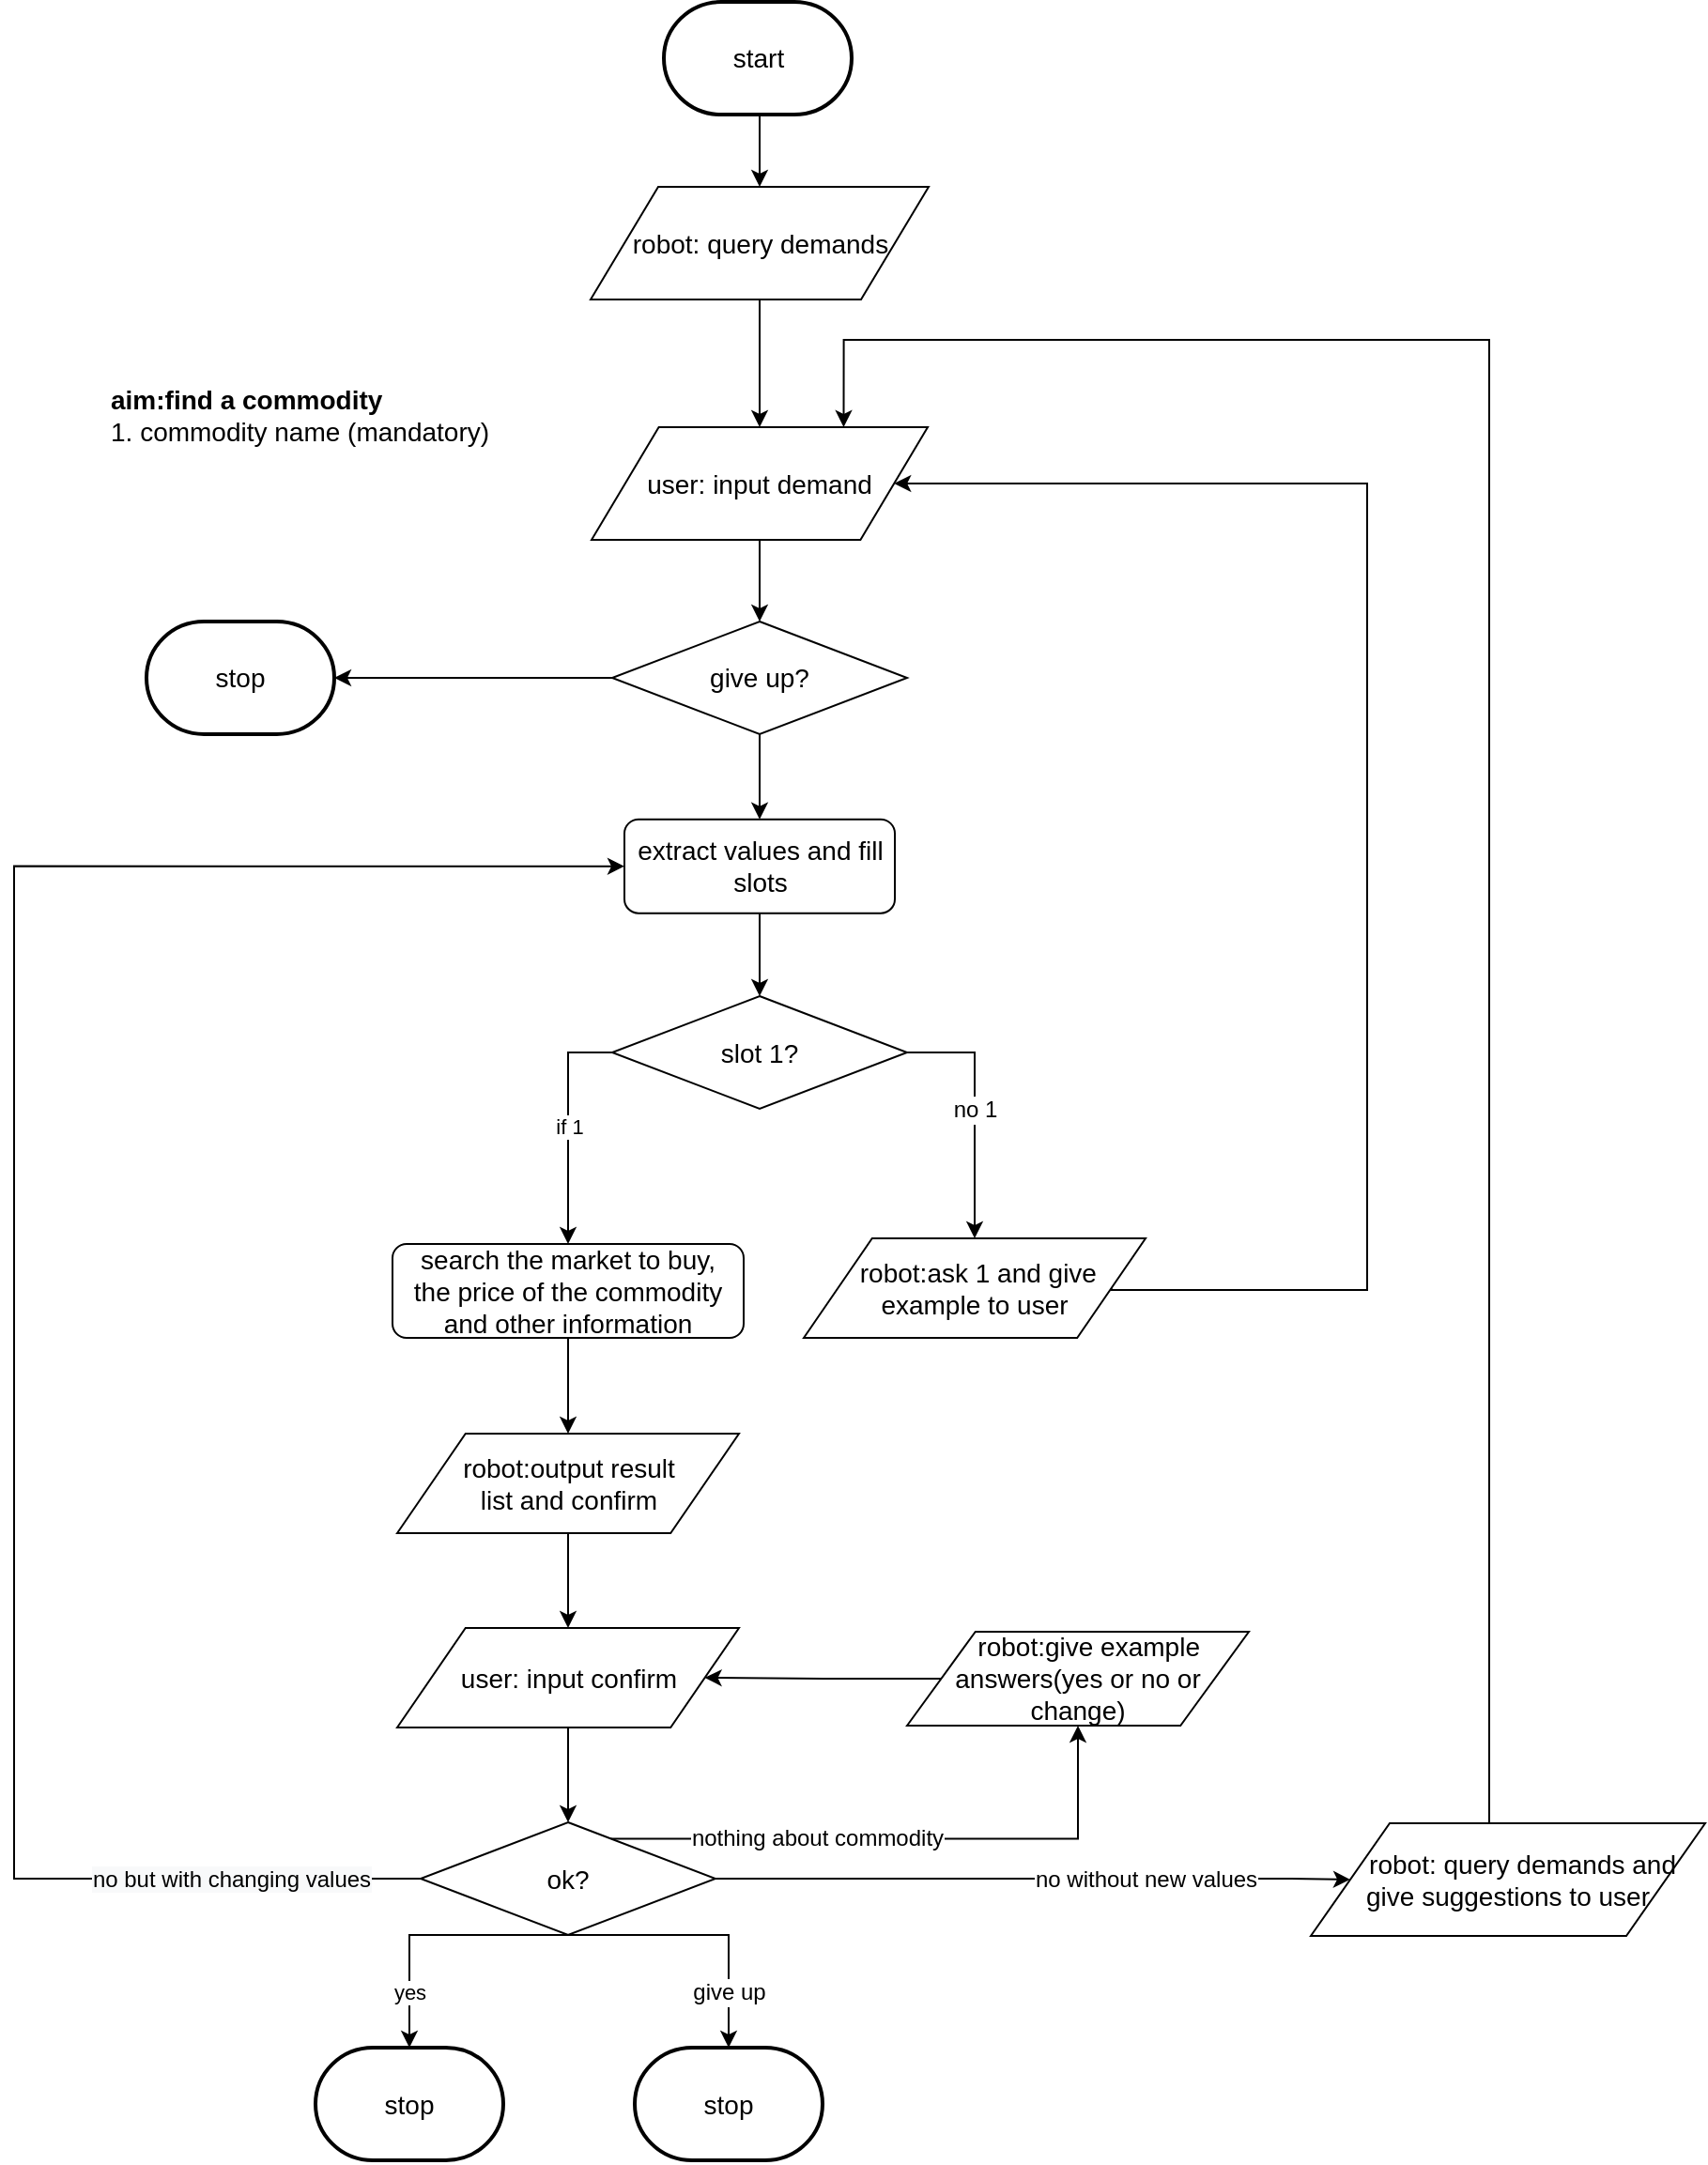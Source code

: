 <mxfile version="12.0.0" type="github" pages="1"><diagram id="qM217Te90TatpBVcW5O8" name="Page-1"><mxGraphModel dx="768" dy="2115" grid="1" gridSize="10" guides="1" tooltips="1" connect="1" arrows="1" fold="1" page="1" pageScale="1" pageWidth="1169" pageHeight="827" math="0" shadow="0"><root><mxCell id="0"/><mxCell id="1" parent="0"/><mxCell id="0c9b0clo_3y0Xpn7GnMf-1" value="&lt;font style=&quot;font-size: 14px&quot;&gt;&lt;b&gt;aim:find a commodity&lt;/b&gt;&lt;br&gt;1.&amp;nbsp;commodity&amp;nbsp;name (mandatory)&lt;br&gt;&lt;/font&gt;" style="text;html=1;strokeColor=none;fillColor=none;align=left;verticalAlign=middle;whiteSpace=wrap;rounded=0;" parent="1" vertex="1"><mxGeometry x="209" y="-680" width="211" height="60" as="geometry"/></mxCell><mxCell id="0c9b0clo_3y0Xpn7GnMf-3" style="edgeStyle=orthogonalEdgeStyle;rounded=0;orthogonalLoop=1;jettySize=auto;html=1;exitX=1;exitY=0.5;exitDx=0;exitDy=0;entryX=0.5;entryY=0;entryDx=0;entryDy=0;" parent="1" source="0c9b0clo_3y0Xpn7GnMf-6" target="0c9b0clo_3y0Xpn7GnMf-28" edge="1"><mxGeometry relative="1" as="geometry"><mxPoint x="670" y="-210.5" as="targetPoint"/></mxGeometry></mxCell><mxCell id="0c9b0clo_3y0Xpn7GnMf-4" value="no 1" style="text;html=1;resizable=0;points=[];align=center;verticalAlign=middle;labelBackgroundColor=#ffffff;" parent="0c9b0clo_3y0Xpn7GnMf-3" vertex="1" connectable="0"><mxGeometry x="0.0" relative="1" as="geometry"><mxPoint y="-1" as="offset"/></mxGeometry></mxCell><mxCell id="0c9b0clo_3y0Xpn7GnMf-5" value="if 1" style="edgeStyle=orthogonalEdgeStyle;rounded=0;orthogonalLoop=1;jettySize=auto;html=1;exitX=0;exitY=0.5;exitDx=0;exitDy=0;" parent="1" source="0c9b0clo_3y0Xpn7GnMf-6" target="0c9b0clo_3y0Xpn7GnMf-9" edge="1"><mxGeometry relative="1" as="geometry"/></mxCell><mxCell id="0c9b0clo_3y0Xpn7GnMf-6" value="&lt;font style=&quot;font-size: 14px&quot;&gt;slot 1?&lt;br&gt;&lt;/font&gt;" style="rhombus;whiteSpace=wrap;html=1;" parent="1" vertex="1"><mxGeometry x="478" y="-340.5" width="157" height="60" as="geometry"/></mxCell><mxCell id="0c9b0clo_3y0Xpn7GnMf-7" style="edgeStyle=orthogonalEdgeStyle;rounded=0;orthogonalLoop=1;jettySize=auto;html=1;exitX=1;exitY=0.5;exitDx=0;exitDy=0;entryX=1;entryY=0.5;entryDx=0;entryDy=0;" parent="1" source="0c9b0clo_3y0Xpn7GnMf-28" target="0c9b0clo_3y0Xpn7GnMf-24" edge="1"><mxGeometry relative="1" as="geometry"><mxPoint x="983.5" y="-129.5" as="sourcePoint"/><mxPoint x="628.5" y="-432.5" as="targetPoint"/><Array as="points"><mxPoint x="743" y="-184"/><mxPoint x="880" y="-184"/><mxPoint x="880" y="-614"/></Array></mxGeometry></mxCell><mxCell id="0c9b0clo_3y0Xpn7GnMf-8" style="edgeStyle=orthogonalEdgeStyle;rounded=0;orthogonalLoop=1;jettySize=auto;html=1;exitX=0.5;exitY=1;exitDx=0;exitDy=0;entryX=0.5;entryY=0;entryDx=0;entryDy=0;" parent="1" source="0c9b0clo_3y0Xpn7GnMf-9" target="0c9b0clo_3y0Xpn7GnMf-26" edge="1"><mxGeometry relative="1" as="geometry"><mxPoint x="455" y="-93.5" as="targetPoint"/></mxGeometry></mxCell><mxCell id="0c9b0clo_3y0Xpn7GnMf-9" value="&lt;span style=&quot;font-size: 14px&quot;&gt;search the market to buy,&lt;br&gt;the price of the commodity and other information&lt;br&gt;&lt;/span&gt;" style="rounded=1;whiteSpace=wrap;html=1;" parent="1" vertex="1"><mxGeometry x="361" y="-208.5" width="187" height="50" as="geometry"/></mxCell><mxCell id="0c9b0clo_3y0Xpn7GnMf-10" style="edgeStyle=orthogonalEdgeStyle;rounded=0;orthogonalLoop=1;jettySize=auto;html=1;exitX=0.5;exitY=1;exitDx=0;exitDy=0;entryX=0.5;entryY=0;entryDx=0;entryDy=0;" parent="1" source="0c9b0clo_3y0Xpn7GnMf-26" target="0c9b0clo_3y0Xpn7GnMf-27" edge="1"><mxGeometry relative="1" as="geometry"><mxPoint x="455" y="-43.5" as="sourcePoint"/><mxPoint x="455" y="-0.5" as="targetPoint"/></mxGeometry></mxCell><mxCell id="0c9b0clo_3y0Xpn7GnMf-11" style="edgeStyle=orthogonalEdgeStyle;rounded=0;orthogonalLoop=1;jettySize=auto;html=1;entryX=0.5;entryY=0;entryDx=0;entryDy=0;exitX=0.5;exitY=1;exitDx=0;exitDy=0;" parent="1" source="0c9b0clo_3y0Xpn7GnMf-27" target="0c9b0clo_3y0Xpn7GnMf-19" edge="1"><mxGeometry relative="1" as="geometry"><mxPoint x="455" y="79.5" as="sourcePoint"/></mxGeometry></mxCell><mxCell id="0c9b0clo_3y0Xpn7GnMf-12" value="yes" style="edgeStyle=orthogonalEdgeStyle;rounded=0;orthogonalLoop=1;jettySize=auto;html=1;entryX=0.5;entryY=0;entryDx=0;entryDy=0;entryPerimeter=0;exitX=0.5;exitY=1;exitDx=0;exitDy=0;" parent="1" source="0c9b0clo_3y0Xpn7GnMf-19" target="0c9b0clo_3y0Xpn7GnMf-25" edge="1"><mxGeometry x="0.588" relative="1" as="geometry"><mxPoint x="454.5" y="226" as="targetPoint"/><Array as="points"><mxPoint x="370" y="160"/><mxPoint x="370" y="220"/></Array><mxPoint as="offset"/></mxGeometry></mxCell><mxCell id="0c9b0clo_3y0Xpn7GnMf-13" style="edgeStyle=orthogonalEdgeStyle;rounded=0;orthogonalLoop=1;jettySize=auto;html=1;exitX=0;exitY=0.5;exitDx=0;exitDy=0;entryX=0;entryY=0.5;entryDx=0;entryDy=0;" parent="1" source="0c9b0clo_3y0Xpn7GnMf-19" target="0c9b0clo_3y0Xpn7GnMf-30" edge="1"><mxGeometry relative="1" as="geometry"><Array as="points"><mxPoint x="159.5" y="129.5"/><mxPoint x="159.5" y="-409.5"/></Array></mxGeometry></mxCell><mxCell id="0c9b0clo_3y0Xpn7GnMf-14" value="&lt;span style=&quot;text-align: left ; background-color: rgb(248 , 249 , 250)&quot;&gt;no but with changing values&lt;/span&gt;" style="text;html=1;resizable=0;points=[];align=center;verticalAlign=middle;labelBackgroundColor=#ffffff;" parent="0c9b0clo_3y0Xpn7GnMf-13" vertex="1" connectable="0"><mxGeometry x="-0.763" relative="1" as="geometry"><mxPoint x="27" as="offset"/></mxGeometry></mxCell><mxCell id="0c9b0clo_3y0Xpn7GnMf-15" style="edgeStyle=orthogonalEdgeStyle;rounded=0;orthogonalLoop=1;jettySize=auto;html=1;exitX=1;exitY=0.5;exitDx=0;exitDy=0;entryX=0;entryY=0.5;entryDx=0;entryDy=0;" parent="1" source="0c9b0clo_3y0Xpn7GnMf-19" target="0c9b0clo_3y0Xpn7GnMf-23" edge="1"><mxGeometry relative="1" as="geometry"><Array as="points"><mxPoint x="839.5" y="129.5"/><mxPoint x="839.5" y="129.5"/></Array></mxGeometry></mxCell><mxCell id="0c9b0clo_3y0Xpn7GnMf-16" value="no without new values" style="text;html=1;resizable=0;points=[];align=center;verticalAlign=middle;labelBackgroundColor=#ffffff;" parent="0c9b0clo_3y0Xpn7GnMf-15" vertex="1" connectable="0"><mxGeometry x="-0.971" y="1" relative="1" as="geometry"><mxPoint x="224" y="1" as="offset"/></mxGeometry></mxCell><mxCell id="0c9b0clo_3y0Xpn7GnMf-17" style="edgeStyle=orthogonalEdgeStyle;rounded=0;orthogonalLoop=1;jettySize=auto;html=1;exitX=0.644;exitY=0.146;exitDx=0;exitDy=0;entryX=0.5;entryY=1;entryDx=0;entryDy=0;exitPerimeter=0;" parent="1" source="0c9b0clo_3y0Xpn7GnMf-19" target="0c9b0clo_3y0Xpn7GnMf-32" edge="1"><mxGeometry relative="1" as="geometry"/></mxCell><mxCell id="0c9b0clo_3y0Xpn7GnMf-18" value="nothing about commodity" style="text;html=1;resizable=0;points=[];align=center;verticalAlign=middle;labelBackgroundColor=#ffffff;" parent="0c9b0clo_3y0Xpn7GnMf-17" vertex="1" connectable="0"><mxGeometry x="-0.292" y="1" relative="1" as="geometry"><mxPoint as="offset"/></mxGeometry></mxCell><mxCell id="0c9b0clo_3y0Xpn7GnMf-37" style="edgeStyle=orthogonalEdgeStyle;rounded=0;orthogonalLoop=1;jettySize=auto;html=1;exitX=0.5;exitY=1;exitDx=0;exitDy=0;entryX=0.5;entryY=0;entryDx=0;entryDy=0;entryPerimeter=0;" parent="1" source="0c9b0clo_3y0Xpn7GnMf-19" target="0c9b0clo_3y0Xpn7GnMf-36" edge="1"><mxGeometry relative="1" as="geometry"><Array as="points"><mxPoint x="540" y="160"/></Array></mxGeometry></mxCell><mxCell id="0c9b0clo_3y0Xpn7GnMf-38" value="give up" style="text;html=1;resizable=0;points=[];align=center;verticalAlign=middle;labelBackgroundColor=#ffffff;" parent="0c9b0clo_3y0Xpn7GnMf-37" vertex="1" connectable="0"><mxGeometry x="0.174" y="-26" relative="1" as="geometry"><mxPoint x="26" y="30.5" as="offset"/></mxGeometry></mxCell><mxCell id="0c9b0clo_3y0Xpn7GnMf-19" value="&lt;font style=&quot;font-size: 14px&quot;&gt;ok?&lt;br&gt;&lt;/font&gt;" style="rhombus;whiteSpace=wrap;html=1;" parent="1" vertex="1"><mxGeometry x="376" y="99.5" width="157" height="60" as="geometry"/></mxCell><mxCell id="0c9b0clo_3y0Xpn7GnMf-34" style="edgeStyle=orthogonalEdgeStyle;rounded=0;orthogonalLoop=1;jettySize=auto;html=1;exitX=0.5;exitY=1;exitDx=0;exitDy=0;exitPerimeter=0;entryX=0.5;entryY=0;entryDx=0;entryDy=0;" parent="1" source="0c9b0clo_3y0Xpn7GnMf-21" target="0c9b0clo_3y0Xpn7GnMf-33" edge="1"><mxGeometry relative="1" as="geometry"/></mxCell><mxCell id="0c9b0clo_3y0Xpn7GnMf-21" value="&lt;span style=&quot;font-size: 14px&quot;&gt;start&lt;/span&gt;" style="strokeWidth=2;html=1;shape=mxgraph.flowchart.terminator;whiteSpace=wrap;" parent="1" vertex="1"><mxGeometry x="505.5" y="-869.981" width="100" height="60" as="geometry"/></mxCell><mxCell id="0c9b0clo_3y0Xpn7GnMf-22" style="edgeStyle=orthogonalEdgeStyle;rounded=0;orthogonalLoop=1;jettySize=auto;html=1;exitX=0.5;exitY=0;exitDx=0;exitDy=0;entryX=0.75;entryY=0;entryDx=0;entryDy=0;" parent="1" source="0c9b0clo_3y0Xpn7GnMf-23" target="0c9b0clo_3y0Xpn7GnMf-24" edge="1"><mxGeometry relative="1" as="geometry"><Array as="points"><mxPoint x="945" y="-690"/><mxPoint x="602" y="-690"/></Array></mxGeometry></mxCell><mxCell id="0c9b0clo_3y0Xpn7GnMf-23" value="&lt;span style=&quot;font-size: 14px ; white-space: normal&quot;&gt;&amp;nbsp; &amp;nbsp; robot: query demands&amp;nbsp;and &lt;br&gt;give suggestions to user&lt;/span&gt;" style="shape=parallelogram;perimeter=parallelogramPerimeter;whiteSpace=wrap;html=1;" parent="1" vertex="1"><mxGeometry x="850" y="100" width="210" height="60" as="geometry"/></mxCell><mxCell id="0c9b0clo_3y0Xpn7GnMf-40" style="edgeStyle=orthogonalEdgeStyle;rounded=0;orthogonalLoop=1;jettySize=auto;html=1;exitX=0.5;exitY=1;exitDx=0;exitDy=0;entryX=0.5;entryY=0;entryDx=0;entryDy=0;" parent="1" source="0c9b0clo_3y0Xpn7GnMf-24" target="0c9b0clo_3y0Xpn7GnMf-39" edge="1"><mxGeometry relative="1" as="geometry"/></mxCell><mxCell id="0c9b0clo_3y0Xpn7GnMf-24" value="&lt;span style=&quot;font-size: 14px ; white-space: normal&quot;&gt;user: input demand&lt;/span&gt;" style="shape=parallelogram;perimeter=parallelogramPerimeter;whiteSpace=wrap;html=1;" parent="1" vertex="1"><mxGeometry x="467" y="-643.5" width="179" height="60" as="geometry"/></mxCell><mxCell id="0c9b0clo_3y0Xpn7GnMf-25" value="&lt;font style=&quot;font-size: 14px&quot;&gt;stop&lt;/font&gt;" style="strokeWidth=2;html=1;shape=mxgraph.flowchart.terminator;whiteSpace=wrap;" parent="1" vertex="1"><mxGeometry x="320" y="219.5" width="100" height="60" as="geometry"/></mxCell><mxCell id="0c9b0clo_3y0Xpn7GnMf-26" value="&lt;span style=&quot;font-size: 14px&quot;&gt;robot:output result &lt;br&gt;list and confirm&lt;/span&gt;" style="shape=parallelogram;perimeter=parallelogramPerimeter;whiteSpace=wrap;html=1;" parent="1" vertex="1"><mxGeometry x="363.5" y="-107.5" width="182" height="53" as="geometry"/></mxCell><mxCell id="0c9b0clo_3y0Xpn7GnMf-27" value="&lt;span style=&quot;font-size: 14px&quot;&gt;user: input confirm&lt;/span&gt;" style="shape=parallelogram;perimeter=parallelogramPerimeter;whiteSpace=wrap;html=1;" parent="1" vertex="1"><mxGeometry x="363.5" y="-4" width="182" height="53" as="geometry"/></mxCell><mxCell id="0c9b0clo_3y0Xpn7GnMf-28" value="&lt;span style=&quot;font-size: 14px&quot;&gt;&amp;nbsp;robot:ask 1 and give example to user&lt;/span&gt;" style="shape=parallelogram;perimeter=parallelogramPerimeter;whiteSpace=wrap;html=1;" parent="1" vertex="1"><mxGeometry x="580" y="-211.5" width="182" height="53" as="geometry"/></mxCell><mxCell id="0c9b0clo_3y0Xpn7GnMf-29" style="edgeStyle=orthogonalEdgeStyle;rounded=0;orthogonalLoop=1;jettySize=auto;html=1;exitX=0.5;exitY=1;exitDx=0;exitDy=0;entryX=0.5;entryY=0;entryDx=0;entryDy=0;" parent="1" source="0c9b0clo_3y0Xpn7GnMf-30" target="0c9b0clo_3y0Xpn7GnMf-6" edge="1"><mxGeometry relative="1" as="geometry"/></mxCell><mxCell id="0c9b0clo_3y0Xpn7GnMf-30" value="&lt;font style=&quot;font-size: 14px&quot;&gt;extract values and fill slots&lt;/font&gt;" style="rounded=1;whiteSpace=wrap;html=1;" parent="1" vertex="1"><mxGeometry x="484.5" y="-434.657" width="144" height="50" as="geometry"/></mxCell><mxCell id="0c9b0clo_3y0Xpn7GnMf-31" style="edgeStyle=orthogonalEdgeStyle;rounded=0;orthogonalLoop=1;jettySize=auto;html=1;exitX=0;exitY=0.5;exitDx=0;exitDy=0;entryX=1;entryY=0.5;entryDx=0;entryDy=0;" parent="1" source="0c9b0clo_3y0Xpn7GnMf-32" target="0c9b0clo_3y0Xpn7GnMf-27" edge="1"><mxGeometry relative="1" as="geometry"/></mxCell><mxCell id="0c9b0clo_3y0Xpn7GnMf-32" value="&lt;span style=&quot;font-size: 14px&quot;&gt;&amp;nbsp; &amp;nbsp;robot:give example answers(yes or no or change)&lt;/span&gt;" style="shape=parallelogram;perimeter=parallelogramPerimeter;whiteSpace=wrap;html=1;" parent="1" vertex="1"><mxGeometry x="635" y="-2" width="182" height="50" as="geometry"/></mxCell><mxCell id="0c9b0clo_3y0Xpn7GnMf-35" style="edgeStyle=orthogonalEdgeStyle;rounded=0;orthogonalLoop=1;jettySize=auto;html=1;exitX=0.5;exitY=1;exitDx=0;exitDy=0;entryX=0.5;entryY=0;entryDx=0;entryDy=0;" parent="1" source="0c9b0clo_3y0Xpn7GnMf-33" target="0c9b0clo_3y0Xpn7GnMf-24" edge="1"><mxGeometry relative="1" as="geometry"/></mxCell><mxCell id="0c9b0clo_3y0Xpn7GnMf-33" value="&lt;span style=&quot;font-size: 14px ; white-space: normal&quot;&gt;robot: query demands&lt;/span&gt;" style="shape=parallelogram;perimeter=parallelogramPerimeter;whiteSpace=wrap;html=1;" parent="1" vertex="1"><mxGeometry x="466.5" y="-771.5" width="180" height="60" as="geometry"/></mxCell><mxCell id="0c9b0clo_3y0Xpn7GnMf-36" value="&lt;font style=&quot;font-size: 14px&quot;&gt;stop&lt;/font&gt;" style="strokeWidth=2;html=1;shape=mxgraph.flowchart.terminator;whiteSpace=wrap;" parent="1" vertex="1"><mxGeometry x="490" y="219.5" width="100" height="60" as="geometry"/></mxCell><mxCell id="0c9b0clo_3y0Xpn7GnMf-41" style="edgeStyle=orthogonalEdgeStyle;rounded=0;orthogonalLoop=1;jettySize=auto;html=1;exitX=0.5;exitY=1;exitDx=0;exitDy=0;entryX=0.5;entryY=0;entryDx=0;entryDy=0;" parent="1" source="0c9b0clo_3y0Xpn7GnMf-39" target="0c9b0clo_3y0Xpn7GnMf-30" edge="1"><mxGeometry relative="1" as="geometry"/></mxCell><mxCell id="0c9b0clo_3y0Xpn7GnMf-43" style="edgeStyle=orthogonalEdgeStyle;rounded=0;orthogonalLoop=1;jettySize=auto;html=1;exitX=0;exitY=0.5;exitDx=0;exitDy=0;" parent="1" source="0c9b0clo_3y0Xpn7GnMf-39" target="0c9b0clo_3y0Xpn7GnMf-42" edge="1"><mxGeometry relative="1" as="geometry"/></mxCell><mxCell id="0c9b0clo_3y0Xpn7GnMf-39" value="&lt;font style=&quot;font-size: 14px&quot;&gt;give up?&lt;br&gt;&lt;/font&gt;" style="rhombus;whiteSpace=wrap;html=1;" parent="1" vertex="1"><mxGeometry x="478" y="-540" width="157" height="60" as="geometry"/></mxCell><mxCell id="0c9b0clo_3y0Xpn7GnMf-42" value="&lt;font style=&quot;font-size: 14px&quot;&gt;stop&lt;/font&gt;" style="strokeWidth=2;html=1;shape=mxgraph.flowchart.terminator;whiteSpace=wrap;" parent="1" vertex="1"><mxGeometry x="230" y="-540" width="100" height="60" as="geometry"/></mxCell></root></mxGraphModel></diagram></mxfile>